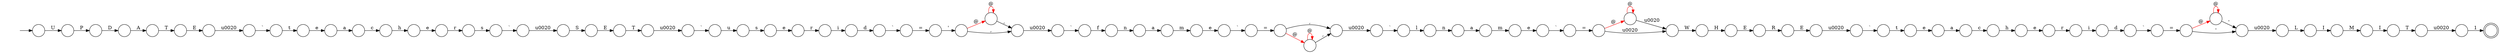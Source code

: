 digraph Automaton {
  rankdir = LR;
  0 [shape=circle,label=""];
  0 -> 0 [label="@",color=red]
  0 -> 54 [label="'"]
  1 [shape=circle,label=""];
  1 -> 6 [label="\u0020"]
  2 [shape=circle,label=""];
  2 -> 44 [label="`"]
  3 [shape=circle,label=""];
  3 -> 34 [label="S"]
  4 [shape=circle,label=""];
  4 -> 26 [label="`"]
  5 [shape=circle,label=""];
  5 -> 38 [label="e"]
  6 [shape=circle,label=""];
  6 -> 57 [label="`"]
  7 [shape=circle,label=""];
  7 -> 53 [label="e"]
  8 [shape=circle,label=""];
  8 -> 36 [label="n"]
  9 [shape=circle,label=""];
  9 -> 20 [label="T"]
  10 [shape=circle,label=""];
  10 -> 27 [label="i"]
  11 [shape=circle,label=""];
  11 -> 23 [label="i"]
  12 [shape=circle,label=""];
  12 -> 21 [label="c"]
  13 [shape=circle,label=""];
  13 -> 22 [label="a"]
  14 [shape=circle,label=""];
  14 -> 39 [label="r"]
  15 [shape=circle,label=""];
  15 -> 80 [label="e"]
  16 [shape=circle,label=""];
  16 -> 32 [label="E"]
  17 [shape=circle,label=""];
  17 -> 79 [label="`"]
  18 [shape=circle,label=""];
  18 -> 13 [label="n"]
  19 [shape=circle,label=""];
  19 -> 5 [label="m"]
  20 [shape=circle,label=""];
  20 -> 58 [label="E"]
  21 [shape=circle,label=""];
  21 -> 73 [label="h"]
  22 [shape=circle,label=""];
  22 -> 66 [label="m"]
  23 [shape=circle,label=""];
  23 -> 72 [label="d"]
  24 [shape=circle,label=""];
  24 -> 10 [label="r"]
  25 [shape=circle,label=""];
  25 -> 25 [label="@",color=red]
  25 -> 68 [label="\u0020"]
  26 [shape=circle,label=""];
  26 -> 3 [label="\u0020"]
  27 [shape=circle,label=""];
  27 -> 78 [label="d"]
  28 [shape=circle,label=""];
  28 -> 71 [label="'"]
  29 [shape=circle,label=""];
  29 -> 29 [label="@",color=red]
  29 -> 33 [label=","]
  30 [shape=circle,label=""];
  30 -> 56 [label="`"]
  31 [shape=doublecircle,label=""];
  32 [shape=circle,label=""];
  32 -> 17 [label="\u0020"]
  33 [shape=circle,label=""];
  33 -> 30 [label="\u0020"]
  34 [shape=circle,label=""];
  34 -> 42 [label="E"]
  35 [shape=circle,label=""];
  35 -> 67 [label="h"]
  36 [shape=circle,label=""];
  36 -> 19 [label="a"]
  37 [shape=circle,label=""];
  37 -> 25 [label="@",color=red]
  37 -> 68 [label="\u0020"]
  38 [shape=circle,label=""];
  38 -> 76 [label="`"]
  39 [shape=circle,label=""];
  39 -> 4 [label="s"]
  40 [shape=circle,label=""];
  40 -> 70 [label="="]
  41 [shape=circle,label=""];
  41 -> 81 [label="e"]
  42 [shape=circle,label=""];
  42 -> 64 [label="T"]
  43 [shape=circle,label=""];
  43 -> 50 [label="`"]
  44 [shape=circle,label=""];
  44 -> 37 [label="="]
  45 [shape=circle,label=""];
  45 -> 52 [label="H"]
  46 [shape=circle,label=""];
  46 -> 46 [label="@",color=red]
  46 -> 1 [label=","]
  47 [shape=circle,label=""];
  47 -> 77 [label="I"]
  48 [shape=circle,label=""];
  48 -> 46 [label="@",color=red]
  48 -> 1 [label=","]
  49 [shape=circle,label=""];
  49 -> 69 [label="L"]
  50 [shape=circle,label=""];
  50 -> 7 [label="t"]
  51 [shape=circle,label=""];
  51 -> 84 [label="D"]
  52 [shape=circle,label=""];
  52 -> 60 [label="E"]
  53 [shape=circle,label=""];
  53 -> 55 [label="a"]
  54 [shape=circle,label=""];
  54 -> 49 [label="\u0020"]
  55 [shape=circle,label=""];
  55 -> 35 [label="c"]
  56 [shape=circle,label=""];
  56 -> 8 [label="f"]
  57 [shape=circle,label=""];
  57 -> 18 [label="l"]
  58 [shape=circle,label=""];
  58 -> 43 [label="\u0020"]
  59 [shape=circle,label=""];
  59 -> 31 [label="1"]
  60 [shape=circle,label=""];
  60 -> 16 [label="R"]
  61 [shape=circle,label=""];
  initial [shape=plaintext,label=""];
  initial -> 61
  61 -> 65 [label="U"]
  62 [shape=circle,label=""];
  62 -> 28 [label="="]
  63 [shape=circle,label=""];
  63 -> 74 [label="`"]
  64 [shape=circle,label=""];
  64 -> 63 [label="\u0020"]
  65 [shape=circle,label=""];
  65 -> 51 [label="P"]
  66 [shape=circle,label=""];
  66 -> 2 [label="e"]
  67 [shape=circle,label=""];
  67 -> 14 [label="e"]
  68 [shape=circle,label=""];
  68 -> 45 [label="W"]
  69 [shape=circle,label=""];
  69 -> 83 [label="I"]
  70 [shape=circle,label=""];
  70 -> 0 [label="@",color=red]
  70 -> 54 [label="'"]
  71 [shape=circle,label=""];
  71 -> 29 [label="@",color=red]
  71 -> 33 [label=","]
  72 [shape=circle,label=""];
  72 -> 62 [label="`"]
  73 [shape=circle,label=""];
  73 -> 24 [label="e"]
  74 [shape=circle,label=""];
  74 -> 75 [label="u"]
  75 [shape=circle,label=""];
  75 -> 15 [label="s"]
  76 [shape=circle,label=""];
  76 -> 48 [label="="]
  77 [shape=circle,label=""];
  77 -> 82 [label="T"]
  78 [shape=circle,label=""];
  78 -> 40 [label="`"]
  79 [shape=circle,label=""];
  79 -> 41 [label="t"]
  80 [shape=circle,label=""];
  80 -> 11 [label="r"]
  81 [shape=circle,label=""];
  81 -> 12 [label="a"]
  82 [shape=circle,label=""];
  82 -> 59 [label="\u0020"]
  83 [shape=circle,label=""];
  83 -> 47 [label="M"]
  84 [shape=circle,label=""];
  84 -> 9 [label="A"]
}
